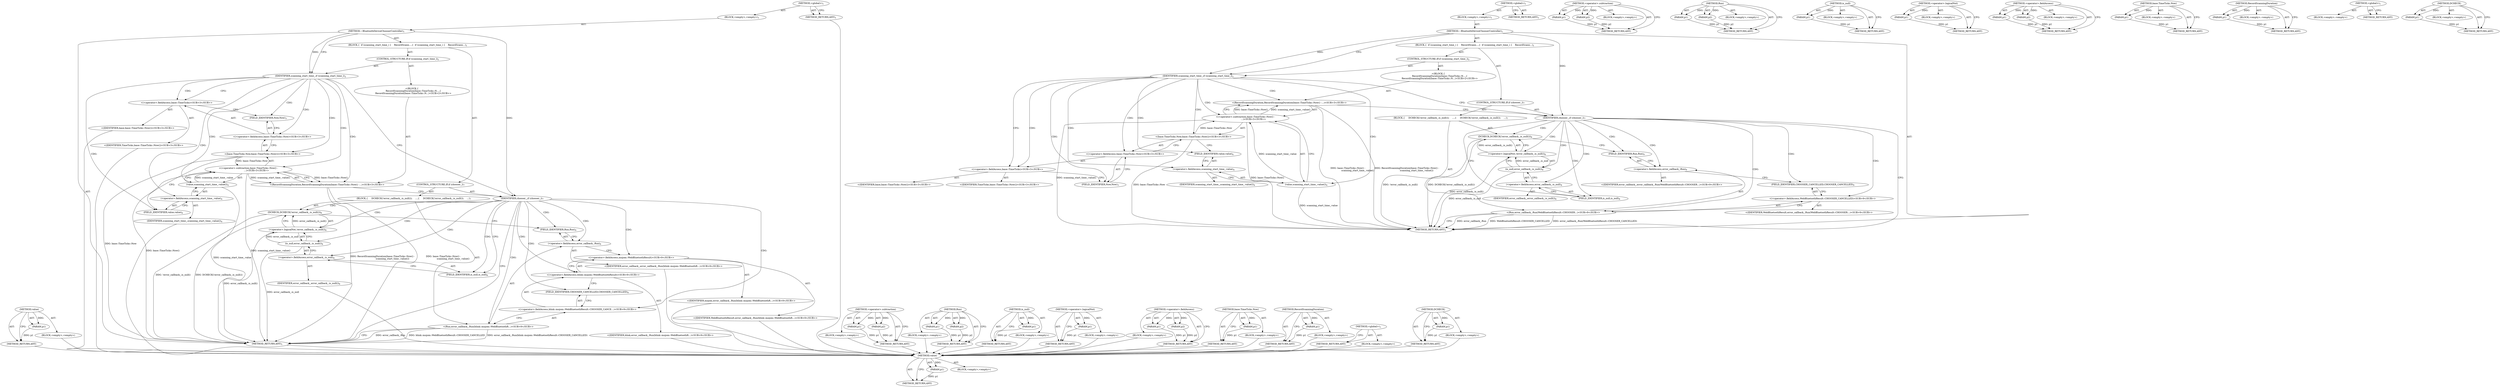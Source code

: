 digraph "DCHECK" {
vulnerable_86 [label=<(METHOD,value)>];
vulnerable_87 [label=<(PARAM,p1)>];
vulnerable_88 [label=<(BLOCK,&lt;empty&gt;,&lt;empty&gt;)>];
vulnerable_89 [label=<(METHOD_RETURN,ANY)>];
vulnerable_6 [label=<(METHOD,&lt;global&gt;)<SUB>1</SUB>>];
vulnerable_7 [label=<(BLOCK,&lt;empty&gt;,&lt;empty&gt;)<SUB>1</SUB>>];
vulnerable_8 [label=<(METHOD,~BluetoothDeviceChooserController)<SUB>1</SUB>>];
vulnerable_9 [label=<(BLOCK,{
  if (scanning_start_time_) {
    RecordScann...,{
  if (scanning_start_time_) {
    RecordScann...)<SUB>1</SUB>>];
vulnerable_10 [label=<(CONTROL_STRUCTURE,IF,if (scanning_start_time_))<SUB>2</SUB>>];
vulnerable_11 [label=<(IDENTIFIER,scanning_start_time_,if (scanning_start_time_))<SUB>2</SUB>>];
vulnerable_12 [label="<(BLOCK,{
    RecordScanningDuration(base::TimeTicks::N...,{
    RecordScanningDuration(base::TimeTicks::N...)<SUB>2</SUB>>"];
vulnerable_13 [label="<(RecordScanningDuration,RecordScanningDuration(base::TimeTicks::Now() -...)<SUB>3</SUB>>"];
vulnerable_14 [label="<(&lt;operator&gt;.subtraction,base::TimeTicks::Now() -
                      ...)<SUB>3</SUB>>"];
vulnerable_15 [label="<(base.TimeTicks.Now,base::TimeTicks::Now())<SUB>3</SUB>>"];
vulnerable_16 [label="<(&lt;operator&gt;.fieldAccess,base::TimeTicks::Now)<SUB>3</SUB>>"];
vulnerable_17 [label="<(&lt;operator&gt;.fieldAccess,base::TimeTicks)<SUB>3</SUB>>"];
vulnerable_18 [label="<(IDENTIFIER,base,base::TimeTicks::Now())<SUB>3</SUB>>"];
vulnerable_19 [label="<(IDENTIFIER,TimeTicks,base::TimeTicks::Now())<SUB>3</SUB>>"];
vulnerable_20 [label=<(FIELD_IDENTIFIER,Now,Now)<SUB>3</SUB>>];
vulnerable_21 [label=<(value,scanning_start_time_.value())<SUB>4</SUB>>];
vulnerable_22 [label=<(&lt;operator&gt;.fieldAccess,scanning_start_time_.value)<SUB>4</SUB>>];
vulnerable_23 [label=<(IDENTIFIER,scanning_start_time_,scanning_start_time_.value())<SUB>4</SUB>>];
vulnerable_24 [label=<(FIELD_IDENTIFIER,value,value)<SUB>4</SUB>>];
vulnerable_25 [label=<(CONTROL_STRUCTURE,IF,if (chooser_))<SUB>7</SUB>>];
vulnerable_26 [label=<(IDENTIFIER,chooser_,if (chooser_))<SUB>7</SUB>>];
vulnerable_27 [label=<(BLOCK,{
     DCHECK(!error_callback_.is_null());
    ...,{
     DCHECK(!error_callback_.is_null());
    ...)<SUB>7</SUB>>];
vulnerable_28 [label=<(DCHECK,DCHECK(!error_callback_.is_null()))<SUB>8</SUB>>];
vulnerable_29 [label=<(&lt;operator&gt;.logicalNot,!error_callback_.is_null())<SUB>8</SUB>>];
vulnerable_30 [label=<(is_null,error_callback_.is_null())<SUB>8</SUB>>];
vulnerable_31 [label=<(&lt;operator&gt;.fieldAccess,error_callback_.is_null)<SUB>8</SUB>>];
vulnerable_32 [label=<(IDENTIFIER,error_callback_,error_callback_.is_null())<SUB>8</SUB>>];
vulnerable_33 [label=<(FIELD_IDENTIFIER,is_null,is_null)<SUB>8</SUB>>];
vulnerable_34 [label="<(Run,error_callback_.Run(blink::mojom::WebBluetoothR...)<SUB>9</SUB>>"];
vulnerable_35 [label=<(&lt;operator&gt;.fieldAccess,error_callback_.Run)<SUB>9</SUB>>];
vulnerable_36 [label="<(IDENTIFIER,error_callback_,error_callback_.Run(blink::mojom::WebBluetoothR...)<SUB>9</SUB>>"];
vulnerable_37 [label=<(FIELD_IDENTIFIER,Run,Run)<SUB>9</SUB>>];
vulnerable_38 [label="<(&lt;operator&gt;.fieldAccess,blink::mojom::WebBluetoothResult::CHOOSER_CANCE...)<SUB>9</SUB>>"];
vulnerable_39 [label="<(&lt;operator&gt;.fieldAccess,blink::mojom::WebBluetoothResult)<SUB>9</SUB>>"];
vulnerable_40 [label="<(IDENTIFIER,blink,error_callback_.Run(blink::mojom::WebBluetoothR...)<SUB>9</SUB>>"];
vulnerable_41 [label="<(&lt;operator&gt;.fieldAccess,mojom::WebBluetoothResult)<SUB>9</SUB>>"];
vulnerable_42 [label="<(IDENTIFIER,mojom,error_callback_.Run(blink::mojom::WebBluetoothR...)<SUB>9</SUB>>"];
vulnerable_43 [label="<(IDENTIFIER,WebBluetoothResult,error_callback_.Run(blink::mojom::WebBluetoothR...)<SUB>9</SUB>>"];
vulnerable_44 [label=<(FIELD_IDENTIFIER,CHOOSER_CANCELLED,CHOOSER_CANCELLED)<SUB>9</SUB>>];
vulnerable_45 [label=<(METHOD_RETURN,ANY)<SUB>1</SUB>>];
vulnerable_47 [label=<(METHOD_RETURN,ANY)<SUB>1</SUB>>];
vulnerable_72 [label=<(METHOD,&lt;operator&gt;.subtraction)>];
vulnerable_73 [label=<(PARAM,p1)>];
vulnerable_74 [label=<(PARAM,p2)>];
vulnerable_75 [label=<(BLOCK,&lt;empty&gt;,&lt;empty&gt;)>];
vulnerable_76 [label=<(METHOD_RETURN,ANY)>];
vulnerable_102 [label=<(METHOD,Run)>];
vulnerable_103 [label=<(PARAM,p1)>];
vulnerable_104 [label=<(PARAM,p2)>];
vulnerable_105 [label=<(BLOCK,&lt;empty&gt;,&lt;empty&gt;)>];
vulnerable_106 [label=<(METHOD_RETURN,ANY)>];
vulnerable_98 [label=<(METHOD,is_null)>];
vulnerable_99 [label=<(PARAM,p1)>];
vulnerable_100 [label=<(BLOCK,&lt;empty&gt;,&lt;empty&gt;)>];
vulnerable_101 [label=<(METHOD_RETURN,ANY)>];
vulnerable_94 [label=<(METHOD,&lt;operator&gt;.logicalNot)>];
vulnerable_95 [label=<(PARAM,p1)>];
vulnerable_96 [label=<(BLOCK,&lt;empty&gt;,&lt;empty&gt;)>];
vulnerable_97 [label=<(METHOD_RETURN,ANY)>];
vulnerable_81 [label=<(METHOD,&lt;operator&gt;.fieldAccess)>];
vulnerable_82 [label=<(PARAM,p1)>];
vulnerable_83 [label=<(PARAM,p2)>];
vulnerable_84 [label=<(BLOCK,&lt;empty&gt;,&lt;empty&gt;)>];
vulnerable_85 [label=<(METHOD_RETURN,ANY)>];
vulnerable_77 [label=<(METHOD,base.TimeTicks.Now)>];
vulnerable_78 [label=<(PARAM,p1)>];
vulnerable_79 [label=<(BLOCK,&lt;empty&gt;,&lt;empty&gt;)>];
vulnerable_80 [label=<(METHOD_RETURN,ANY)>];
vulnerable_68 [label=<(METHOD,RecordScanningDuration)>];
vulnerable_69 [label=<(PARAM,p1)>];
vulnerable_70 [label=<(BLOCK,&lt;empty&gt;,&lt;empty&gt;)>];
vulnerable_71 [label=<(METHOD_RETURN,ANY)>];
vulnerable_62 [label=<(METHOD,&lt;global&gt;)<SUB>1</SUB>>];
vulnerable_63 [label=<(BLOCK,&lt;empty&gt;,&lt;empty&gt;)>];
vulnerable_64 [label=<(METHOD_RETURN,ANY)>];
vulnerable_90 [label=<(METHOD,DCHECK)>];
vulnerable_91 [label=<(PARAM,p1)>];
vulnerable_92 [label=<(BLOCK,&lt;empty&gt;,&lt;empty&gt;)>];
vulnerable_93 [label=<(METHOD_RETURN,ANY)>];
fixed_78 [label=<(METHOD,value)>];
fixed_79 [label=<(PARAM,p1)>];
fixed_80 [label=<(BLOCK,&lt;empty&gt;,&lt;empty&gt;)>];
fixed_81 [label=<(METHOD_RETURN,ANY)>];
fixed_6 [label=<(METHOD,&lt;global&gt;)<SUB>1</SUB>>];
fixed_7 [label=<(BLOCK,&lt;empty&gt;,&lt;empty&gt;)<SUB>1</SUB>>];
fixed_8 [label=<(METHOD,~BluetoothDeviceChooserController)<SUB>1</SUB>>];
fixed_9 [label=<(BLOCK,{
  if (scanning_start_time_) {
    RecordScann...,{
  if (scanning_start_time_) {
    RecordScann...)<SUB>1</SUB>>];
fixed_10 [label=<(CONTROL_STRUCTURE,IF,if (scanning_start_time_))<SUB>2</SUB>>];
fixed_11 [label=<(IDENTIFIER,scanning_start_time_,if (scanning_start_time_))<SUB>2</SUB>>];
fixed_12 [label="<(BLOCK,{
    RecordScanningDuration(base::TimeTicks::N...,{
    RecordScanningDuration(base::TimeTicks::N...)<SUB>2</SUB>>"];
fixed_13 [label="<(RecordScanningDuration,RecordScanningDuration(base::TimeTicks::Now() -...)<SUB>3</SUB>>"];
fixed_14 [label="<(&lt;operator&gt;.subtraction,base::TimeTicks::Now() -
                      ...)<SUB>3</SUB>>"];
fixed_15 [label="<(base.TimeTicks.Now,base::TimeTicks::Now())<SUB>3</SUB>>"];
fixed_16 [label="<(&lt;operator&gt;.fieldAccess,base::TimeTicks::Now)<SUB>3</SUB>>"];
fixed_17 [label="<(&lt;operator&gt;.fieldAccess,base::TimeTicks)<SUB>3</SUB>>"];
fixed_18 [label="<(IDENTIFIER,base,base::TimeTicks::Now())<SUB>3</SUB>>"];
fixed_19 [label="<(IDENTIFIER,TimeTicks,base::TimeTicks::Now())<SUB>3</SUB>>"];
fixed_20 [label=<(FIELD_IDENTIFIER,Now,Now)<SUB>3</SUB>>];
fixed_21 [label=<(value,scanning_start_time_.value())<SUB>4</SUB>>];
fixed_22 [label=<(&lt;operator&gt;.fieldAccess,scanning_start_time_.value)<SUB>4</SUB>>];
fixed_23 [label=<(IDENTIFIER,scanning_start_time_,scanning_start_time_.value())<SUB>4</SUB>>];
fixed_24 [label=<(FIELD_IDENTIFIER,value,value)<SUB>4</SUB>>];
fixed_25 [label=<(CONTROL_STRUCTURE,IF,if (chooser_))<SUB>7</SUB>>];
fixed_26 [label=<(IDENTIFIER,chooser_,if (chooser_))<SUB>7</SUB>>];
fixed_27 [label=<(BLOCK,{
     DCHECK(!error_callback_.is_null());
    ...,{
     DCHECK(!error_callback_.is_null());
    ...)<SUB>7</SUB>>];
fixed_28 [label=<(DCHECK,DCHECK(!error_callback_.is_null()))<SUB>8</SUB>>];
fixed_29 [label=<(&lt;operator&gt;.logicalNot,!error_callback_.is_null())<SUB>8</SUB>>];
fixed_30 [label=<(is_null,error_callback_.is_null())<SUB>8</SUB>>];
fixed_31 [label=<(&lt;operator&gt;.fieldAccess,error_callback_.is_null)<SUB>8</SUB>>];
fixed_32 [label=<(IDENTIFIER,error_callback_,error_callback_.is_null())<SUB>8</SUB>>];
fixed_33 [label=<(FIELD_IDENTIFIER,is_null,is_null)<SUB>8</SUB>>];
fixed_34 [label="<(Run,error_callback_.Run(WebBluetoothResult::CHOOSER...)<SUB>9</SUB>>"];
fixed_35 [label=<(&lt;operator&gt;.fieldAccess,error_callback_.Run)<SUB>9</SUB>>];
fixed_36 [label="<(IDENTIFIER,error_callback_,error_callback_.Run(WebBluetoothResult::CHOOSER...)<SUB>9</SUB>>"];
fixed_37 [label=<(FIELD_IDENTIFIER,Run,Run)<SUB>9</SUB>>];
fixed_38 [label="<(&lt;operator&gt;.fieldAccess,WebBluetoothResult::CHOOSER_CANCELLED)<SUB>9</SUB>>"];
fixed_39 [label="<(IDENTIFIER,WebBluetoothResult,error_callback_.Run(WebBluetoothResult::CHOOSER...)<SUB>9</SUB>>"];
fixed_40 [label=<(FIELD_IDENTIFIER,CHOOSER_CANCELLED,CHOOSER_CANCELLED)<SUB>9</SUB>>];
fixed_41 [label=<(METHOD_RETURN,ANY)<SUB>1</SUB>>];
fixed_43 [label=<(METHOD_RETURN,ANY)<SUB>1</SUB>>];
fixed_64 [label=<(METHOD,&lt;operator&gt;.subtraction)>];
fixed_65 [label=<(PARAM,p1)>];
fixed_66 [label=<(PARAM,p2)>];
fixed_67 [label=<(BLOCK,&lt;empty&gt;,&lt;empty&gt;)>];
fixed_68 [label=<(METHOD_RETURN,ANY)>];
fixed_94 [label=<(METHOD,Run)>];
fixed_95 [label=<(PARAM,p1)>];
fixed_96 [label=<(PARAM,p2)>];
fixed_97 [label=<(BLOCK,&lt;empty&gt;,&lt;empty&gt;)>];
fixed_98 [label=<(METHOD_RETURN,ANY)>];
fixed_90 [label=<(METHOD,is_null)>];
fixed_91 [label=<(PARAM,p1)>];
fixed_92 [label=<(BLOCK,&lt;empty&gt;,&lt;empty&gt;)>];
fixed_93 [label=<(METHOD_RETURN,ANY)>];
fixed_86 [label=<(METHOD,&lt;operator&gt;.logicalNot)>];
fixed_87 [label=<(PARAM,p1)>];
fixed_88 [label=<(BLOCK,&lt;empty&gt;,&lt;empty&gt;)>];
fixed_89 [label=<(METHOD_RETURN,ANY)>];
fixed_73 [label=<(METHOD,&lt;operator&gt;.fieldAccess)>];
fixed_74 [label=<(PARAM,p1)>];
fixed_75 [label=<(PARAM,p2)>];
fixed_76 [label=<(BLOCK,&lt;empty&gt;,&lt;empty&gt;)>];
fixed_77 [label=<(METHOD_RETURN,ANY)>];
fixed_69 [label=<(METHOD,base.TimeTicks.Now)>];
fixed_70 [label=<(PARAM,p1)>];
fixed_71 [label=<(BLOCK,&lt;empty&gt;,&lt;empty&gt;)>];
fixed_72 [label=<(METHOD_RETURN,ANY)>];
fixed_60 [label=<(METHOD,RecordScanningDuration)>];
fixed_61 [label=<(PARAM,p1)>];
fixed_62 [label=<(BLOCK,&lt;empty&gt;,&lt;empty&gt;)>];
fixed_63 [label=<(METHOD_RETURN,ANY)>];
fixed_54 [label=<(METHOD,&lt;global&gt;)<SUB>1</SUB>>];
fixed_55 [label=<(BLOCK,&lt;empty&gt;,&lt;empty&gt;)>];
fixed_56 [label=<(METHOD_RETURN,ANY)>];
fixed_82 [label=<(METHOD,DCHECK)>];
fixed_83 [label=<(PARAM,p1)>];
fixed_84 [label=<(BLOCK,&lt;empty&gt;,&lt;empty&gt;)>];
fixed_85 [label=<(METHOD_RETURN,ANY)>];
vulnerable_86 -> vulnerable_87  [key=0, label="AST: "];
vulnerable_86 -> vulnerable_87  [key=1, label="DDG: "];
vulnerable_86 -> vulnerable_88  [key=0, label="AST: "];
vulnerable_86 -> vulnerable_89  [key=0, label="AST: "];
vulnerable_86 -> vulnerable_89  [key=1, label="CFG: "];
vulnerable_87 -> vulnerable_89  [key=0, label="DDG: p1"];
vulnerable_88 -> fixed_78  [key=0];
vulnerable_89 -> fixed_78  [key=0];
vulnerable_6 -> vulnerable_7  [key=0, label="AST: "];
vulnerable_6 -> vulnerable_47  [key=0, label="AST: "];
vulnerable_6 -> vulnerable_47  [key=1, label="CFG: "];
vulnerable_7 -> vulnerable_8  [key=0, label="AST: "];
vulnerable_8 -> vulnerable_9  [key=0, label="AST: "];
vulnerable_8 -> vulnerable_45  [key=0, label="AST: "];
vulnerable_8 -> vulnerable_11  [key=0, label="CFG: "];
vulnerable_8 -> vulnerable_11  [key=1, label="DDG: "];
vulnerable_8 -> vulnerable_26  [key=0, label="DDG: "];
vulnerable_9 -> vulnerable_10  [key=0, label="AST: "];
vulnerable_9 -> vulnerable_25  [key=0, label="AST: "];
vulnerable_10 -> vulnerable_11  [key=0, label="AST: "];
vulnerable_10 -> vulnerable_12  [key=0, label="AST: "];
vulnerable_11 -> vulnerable_26  [key=0, label="CFG: "];
vulnerable_11 -> vulnerable_17  [key=0, label="CFG: "];
vulnerable_11 -> vulnerable_17  [key=1, label="CDG: "];
vulnerable_11 -> vulnerable_24  [key=0, label="CDG: "];
vulnerable_11 -> vulnerable_16  [key=0, label="CDG: "];
vulnerable_11 -> vulnerable_15  [key=0, label="CDG: "];
vulnerable_11 -> vulnerable_13  [key=0, label="CDG: "];
vulnerable_11 -> vulnerable_21  [key=0, label="CDG: "];
vulnerable_11 -> vulnerable_14  [key=0, label="CDG: "];
vulnerable_11 -> vulnerable_20  [key=0, label="CDG: "];
vulnerable_11 -> vulnerable_22  [key=0, label="CDG: "];
vulnerable_12 -> vulnerable_13  [key=0, label="AST: "];
vulnerable_13 -> vulnerable_14  [key=0, label="AST: "];
vulnerable_13 -> vulnerable_26  [key=0, label="CFG: "];
vulnerable_13 -> vulnerable_45  [key=0, label="DDG: base::TimeTicks::Now() -
                           scanning_start_time_.value()"];
vulnerable_13 -> vulnerable_45  [key=1, label="DDG: RecordScanningDuration(base::TimeTicks::Now() -
                           scanning_start_time_.value())"];
vulnerable_14 -> vulnerable_15  [key=0, label="AST: "];
vulnerable_14 -> vulnerable_21  [key=0, label="AST: "];
vulnerable_14 -> vulnerable_13  [key=0, label="CFG: "];
vulnerable_14 -> vulnerable_13  [key=1, label="DDG: base::TimeTicks::Now()"];
vulnerable_14 -> vulnerable_13  [key=2, label="DDG: scanning_start_time_.value()"];
vulnerable_14 -> vulnerable_45  [key=0, label="DDG: base::TimeTicks::Now()"];
vulnerable_14 -> vulnerable_45  [key=1, label="DDG: scanning_start_time_.value()"];
vulnerable_15 -> vulnerable_16  [key=0, label="AST: "];
vulnerable_15 -> vulnerable_24  [key=0, label="CFG: "];
vulnerable_15 -> vulnerable_45  [key=0, label="DDG: base::TimeTicks::Now"];
vulnerable_15 -> vulnerable_14  [key=0, label="DDG: base::TimeTicks::Now"];
vulnerable_16 -> vulnerable_17  [key=0, label="AST: "];
vulnerable_16 -> vulnerable_20  [key=0, label="AST: "];
vulnerable_16 -> vulnerable_15  [key=0, label="CFG: "];
vulnerable_17 -> vulnerable_18  [key=0, label="AST: "];
vulnerable_17 -> vulnerable_19  [key=0, label="AST: "];
vulnerable_17 -> vulnerable_20  [key=0, label="CFG: "];
vulnerable_18 -> fixed_78  [key=0];
vulnerable_19 -> fixed_78  [key=0];
vulnerable_20 -> vulnerable_16  [key=0, label="CFG: "];
vulnerable_21 -> vulnerable_22  [key=0, label="AST: "];
vulnerable_21 -> vulnerable_14  [key=0, label="CFG: "];
vulnerable_21 -> vulnerable_14  [key=1, label="DDG: scanning_start_time_.value"];
vulnerable_21 -> vulnerable_45  [key=0, label="DDG: scanning_start_time_.value"];
vulnerable_22 -> vulnerable_23  [key=0, label="AST: "];
vulnerable_22 -> vulnerable_24  [key=0, label="AST: "];
vulnerable_22 -> vulnerable_21  [key=0, label="CFG: "];
vulnerable_23 -> fixed_78  [key=0];
vulnerable_24 -> vulnerable_22  [key=0, label="CFG: "];
vulnerable_25 -> vulnerable_26  [key=0, label="AST: "];
vulnerable_25 -> vulnerable_27  [key=0, label="AST: "];
vulnerable_26 -> vulnerable_45  [key=0, label="CFG: "];
vulnerable_26 -> vulnerable_33  [key=0, label="CFG: "];
vulnerable_26 -> vulnerable_33  [key=1, label="CDG: "];
vulnerable_26 -> vulnerable_30  [key=0, label="CDG: "];
vulnerable_26 -> vulnerable_34  [key=0, label="CDG: "];
vulnerable_26 -> vulnerable_28  [key=0, label="CDG: "];
vulnerable_26 -> vulnerable_37  [key=0, label="CDG: "];
vulnerable_26 -> vulnerable_38  [key=0, label="CDG: "];
vulnerable_26 -> vulnerable_41  [key=0, label="CDG: "];
vulnerable_26 -> vulnerable_29  [key=0, label="CDG: "];
vulnerable_26 -> vulnerable_44  [key=0, label="CDG: "];
vulnerable_26 -> vulnerable_35  [key=0, label="CDG: "];
vulnerable_26 -> vulnerable_39  [key=0, label="CDG: "];
vulnerable_26 -> vulnerable_31  [key=0, label="CDG: "];
vulnerable_27 -> vulnerable_28  [key=0, label="AST: "];
vulnerable_27 -> vulnerable_34  [key=0, label="AST: "];
vulnerable_28 -> vulnerable_29  [key=0, label="AST: "];
vulnerable_28 -> vulnerable_37  [key=0, label="CFG: "];
vulnerable_28 -> vulnerable_45  [key=0, label="DDG: !error_callback_.is_null()"];
vulnerable_28 -> vulnerable_45  [key=1, label="DDG: DCHECK(!error_callback_.is_null())"];
vulnerable_29 -> vulnerable_30  [key=0, label="AST: "];
vulnerable_29 -> vulnerable_28  [key=0, label="CFG: "];
vulnerable_29 -> vulnerable_28  [key=1, label="DDG: error_callback_.is_null()"];
vulnerable_29 -> vulnerable_45  [key=0, label="DDG: error_callback_.is_null()"];
vulnerable_30 -> vulnerable_31  [key=0, label="AST: "];
vulnerable_30 -> vulnerable_29  [key=0, label="CFG: "];
vulnerable_30 -> vulnerable_29  [key=1, label="DDG: error_callback_.is_null"];
vulnerable_30 -> vulnerable_45  [key=0, label="DDG: error_callback_.is_null"];
vulnerable_31 -> vulnerable_32  [key=0, label="AST: "];
vulnerable_31 -> vulnerable_33  [key=0, label="AST: "];
vulnerable_31 -> vulnerable_30  [key=0, label="CFG: "];
vulnerable_32 -> fixed_78  [key=0];
vulnerable_33 -> vulnerable_31  [key=0, label="CFG: "];
vulnerable_34 -> vulnerable_35  [key=0, label="AST: "];
vulnerable_34 -> vulnerable_38  [key=0, label="AST: "];
vulnerable_34 -> vulnerable_45  [key=0, label="CFG: "];
vulnerable_34 -> vulnerable_45  [key=1, label="DDG: error_callback_.Run"];
vulnerable_34 -> vulnerable_45  [key=2, label="DDG: blink::mojom::WebBluetoothResult::CHOOSER_CANCELLED"];
vulnerable_34 -> vulnerable_45  [key=3, label="DDG: error_callback_.Run(blink::mojom::WebBluetoothResult::CHOOSER_CANCELLED)"];
vulnerable_35 -> vulnerable_36  [key=0, label="AST: "];
vulnerable_35 -> vulnerable_37  [key=0, label="AST: "];
vulnerable_35 -> vulnerable_41  [key=0, label="CFG: "];
vulnerable_36 -> fixed_78  [key=0];
vulnerable_37 -> vulnerable_35  [key=0, label="CFG: "];
vulnerable_38 -> vulnerable_39  [key=0, label="AST: "];
vulnerable_38 -> vulnerable_44  [key=0, label="AST: "];
vulnerable_38 -> vulnerable_34  [key=0, label="CFG: "];
vulnerable_39 -> vulnerable_40  [key=0, label="AST: "];
vulnerable_39 -> vulnerable_41  [key=0, label="AST: "];
vulnerable_39 -> vulnerable_44  [key=0, label="CFG: "];
vulnerable_40 -> fixed_78  [key=0];
vulnerable_41 -> vulnerable_42  [key=0, label="AST: "];
vulnerable_41 -> vulnerable_43  [key=0, label="AST: "];
vulnerable_41 -> vulnerable_39  [key=0, label="CFG: "];
vulnerable_42 -> fixed_78  [key=0];
vulnerable_43 -> fixed_78  [key=0];
vulnerable_44 -> vulnerable_38  [key=0, label="CFG: "];
vulnerable_45 -> fixed_78  [key=0];
vulnerable_47 -> fixed_78  [key=0];
vulnerable_72 -> vulnerable_73  [key=0, label="AST: "];
vulnerable_72 -> vulnerable_73  [key=1, label="DDG: "];
vulnerable_72 -> vulnerable_75  [key=0, label="AST: "];
vulnerable_72 -> vulnerable_74  [key=0, label="AST: "];
vulnerable_72 -> vulnerable_74  [key=1, label="DDG: "];
vulnerable_72 -> vulnerable_76  [key=0, label="AST: "];
vulnerable_72 -> vulnerable_76  [key=1, label="CFG: "];
vulnerable_73 -> vulnerable_76  [key=0, label="DDG: p1"];
vulnerable_74 -> vulnerable_76  [key=0, label="DDG: p2"];
vulnerable_75 -> fixed_78  [key=0];
vulnerable_76 -> fixed_78  [key=0];
vulnerable_102 -> vulnerable_103  [key=0, label="AST: "];
vulnerable_102 -> vulnerable_103  [key=1, label="DDG: "];
vulnerable_102 -> vulnerable_105  [key=0, label="AST: "];
vulnerable_102 -> vulnerable_104  [key=0, label="AST: "];
vulnerable_102 -> vulnerable_104  [key=1, label="DDG: "];
vulnerable_102 -> vulnerable_106  [key=0, label="AST: "];
vulnerable_102 -> vulnerable_106  [key=1, label="CFG: "];
vulnerable_103 -> vulnerable_106  [key=0, label="DDG: p1"];
vulnerable_104 -> vulnerable_106  [key=0, label="DDG: p2"];
vulnerable_105 -> fixed_78  [key=0];
vulnerable_106 -> fixed_78  [key=0];
vulnerable_98 -> vulnerable_99  [key=0, label="AST: "];
vulnerable_98 -> vulnerable_99  [key=1, label="DDG: "];
vulnerable_98 -> vulnerable_100  [key=0, label="AST: "];
vulnerable_98 -> vulnerable_101  [key=0, label="AST: "];
vulnerable_98 -> vulnerable_101  [key=1, label="CFG: "];
vulnerable_99 -> vulnerable_101  [key=0, label="DDG: p1"];
vulnerable_100 -> fixed_78  [key=0];
vulnerable_101 -> fixed_78  [key=0];
vulnerable_94 -> vulnerable_95  [key=0, label="AST: "];
vulnerable_94 -> vulnerable_95  [key=1, label="DDG: "];
vulnerable_94 -> vulnerable_96  [key=0, label="AST: "];
vulnerable_94 -> vulnerable_97  [key=0, label="AST: "];
vulnerable_94 -> vulnerable_97  [key=1, label="CFG: "];
vulnerable_95 -> vulnerable_97  [key=0, label="DDG: p1"];
vulnerable_96 -> fixed_78  [key=0];
vulnerable_97 -> fixed_78  [key=0];
vulnerable_81 -> vulnerable_82  [key=0, label="AST: "];
vulnerable_81 -> vulnerable_82  [key=1, label="DDG: "];
vulnerable_81 -> vulnerable_84  [key=0, label="AST: "];
vulnerable_81 -> vulnerable_83  [key=0, label="AST: "];
vulnerable_81 -> vulnerable_83  [key=1, label="DDG: "];
vulnerable_81 -> vulnerable_85  [key=0, label="AST: "];
vulnerable_81 -> vulnerable_85  [key=1, label="CFG: "];
vulnerable_82 -> vulnerable_85  [key=0, label="DDG: p1"];
vulnerable_83 -> vulnerable_85  [key=0, label="DDG: p2"];
vulnerable_84 -> fixed_78  [key=0];
vulnerable_85 -> fixed_78  [key=0];
vulnerable_77 -> vulnerable_78  [key=0, label="AST: "];
vulnerable_77 -> vulnerable_78  [key=1, label="DDG: "];
vulnerable_77 -> vulnerable_79  [key=0, label="AST: "];
vulnerable_77 -> vulnerable_80  [key=0, label="AST: "];
vulnerable_77 -> vulnerable_80  [key=1, label="CFG: "];
vulnerable_78 -> vulnerable_80  [key=0, label="DDG: p1"];
vulnerable_79 -> fixed_78  [key=0];
vulnerable_80 -> fixed_78  [key=0];
vulnerable_68 -> vulnerable_69  [key=0, label="AST: "];
vulnerable_68 -> vulnerable_69  [key=1, label="DDG: "];
vulnerable_68 -> vulnerable_70  [key=0, label="AST: "];
vulnerable_68 -> vulnerable_71  [key=0, label="AST: "];
vulnerable_68 -> vulnerable_71  [key=1, label="CFG: "];
vulnerable_69 -> vulnerable_71  [key=0, label="DDG: p1"];
vulnerable_70 -> fixed_78  [key=0];
vulnerable_71 -> fixed_78  [key=0];
vulnerable_62 -> vulnerable_63  [key=0, label="AST: "];
vulnerable_62 -> vulnerable_64  [key=0, label="AST: "];
vulnerable_62 -> vulnerable_64  [key=1, label="CFG: "];
vulnerable_63 -> fixed_78  [key=0];
vulnerable_64 -> fixed_78  [key=0];
vulnerable_90 -> vulnerable_91  [key=0, label="AST: "];
vulnerable_90 -> vulnerable_91  [key=1, label="DDG: "];
vulnerable_90 -> vulnerable_92  [key=0, label="AST: "];
vulnerable_90 -> vulnerable_93  [key=0, label="AST: "];
vulnerable_90 -> vulnerable_93  [key=1, label="CFG: "];
vulnerable_91 -> vulnerable_93  [key=0, label="DDG: p1"];
vulnerable_92 -> fixed_78  [key=0];
vulnerable_93 -> fixed_78  [key=0];
fixed_78 -> fixed_79  [key=0, label="AST: "];
fixed_78 -> fixed_79  [key=1, label="DDG: "];
fixed_78 -> fixed_80  [key=0, label="AST: "];
fixed_78 -> fixed_81  [key=0, label="AST: "];
fixed_78 -> fixed_81  [key=1, label="CFG: "];
fixed_79 -> fixed_81  [key=0, label="DDG: p1"];
fixed_6 -> fixed_7  [key=0, label="AST: "];
fixed_6 -> fixed_43  [key=0, label="AST: "];
fixed_6 -> fixed_43  [key=1, label="CFG: "];
fixed_7 -> fixed_8  [key=0, label="AST: "];
fixed_8 -> fixed_9  [key=0, label="AST: "];
fixed_8 -> fixed_41  [key=0, label="AST: "];
fixed_8 -> fixed_11  [key=0, label="CFG: "];
fixed_8 -> fixed_11  [key=1, label="DDG: "];
fixed_8 -> fixed_26  [key=0, label="DDG: "];
fixed_9 -> fixed_10  [key=0, label="AST: "];
fixed_9 -> fixed_25  [key=0, label="AST: "];
fixed_10 -> fixed_11  [key=0, label="AST: "];
fixed_10 -> fixed_12  [key=0, label="AST: "];
fixed_11 -> fixed_26  [key=0, label="CFG: "];
fixed_11 -> fixed_17  [key=0, label="CFG: "];
fixed_11 -> fixed_17  [key=1, label="CDG: "];
fixed_11 -> fixed_24  [key=0, label="CDG: "];
fixed_11 -> fixed_16  [key=0, label="CDG: "];
fixed_11 -> fixed_15  [key=0, label="CDG: "];
fixed_11 -> fixed_13  [key=0, label="CDG: "];
fixed_11 -> fixed_21  [key=0, label="CDG: "];
fixed_11 -> fixed_14  [key=0, label="CDG: "];
fixed_11 -> fixed_20  [key=0, label="CDG: "];
fixed_11 -> fixed_22  [key=0, label="CDG: "];
fixed_12 -> fixed_13  [key=0, label="AST: "];
fixed_13 -> fixed_14  [key=0, label="AST: "];
fixed_13 -> fixed_26  [key=0, label="CFG: "];
fixed_13 -> fixed_41  [key=0, label="DDG: base::TimeTicks::Now() -
                           scanning_start_time_.value()"];
fixed_13 -> fixed_41  [key=1, label="DDG: RecordScanningDuration(base::TimeTicks::Now() -
                           scanning_start_time_.value())"];
fixed_14 -> fixed_15  [key=0, label="AST: "];
fixed_14 -> fixed_21  [key=0, label="AST: "];
fixed_14 -> fixed_13  [key=0, label="CFG: "];
fixed_14 -> fixed_13  [key=1, label="DDG: base::TimeTicks::Now()"];
fixed_14 -> fixed_13  [key=2, label="DDG: scanning_start_time_.value()"];
fixed_14 -> fixed_41  [key=0, label="DDG: base::TimeTicks::Now()"];
fixed_14 -> fixed_41  [key=1, label="DDG: scanning_start_time_.value()"];
fixed_15 -> fixed_16  [key=0, label="AST: "];
fixed_15 -> fixed_24  [key=0, label="CFG: "];
fixed_15 -> fixed_41  [key=0, label="DDG: base::TimeTicks::Now"];
fixed_15 -> fixed_14  [key=0, label="DDG: base::TimeTicks::Now"];
fixed_16 -> fixed_17  [key=0, label="AST: "];
fixed_16 -> fixed_20  [key=0, label="AST: "];
fixed_16 -> fixed_15  [key=0, label="CFG: "];
fixed_17 -> fixed_18  [key=0, label="AST: "];
fixed_17 -> fixed_19  [key=0, label="AST: "];
fixed_17 -> fixed_20  [key=0, label="CFG: "];
fixed_20 -> fixed_16  [key=0, label="CFG: "];
fixed_21 -> fixed_22  [key=0, label="AST: "];
fixed_21 -> fixed_14  [key=0, label="CFG: "];
fixed_21 -> fixed_14  [key=1, label="DDG: scanning_start_time_.value"];
fixed_21 -> fixed_41  [key=0, label="DDG: scanning_start_time_.value"];
fixed_22 -> fixed_23  [key=0, label="AST: "];
fixed_22 -> fixed_24  [key=0, label="AST: "];
fixed_22 -> fixed_21  [key=0, label="CFG: "];
fixed_24 -> fixed_22  [key=0, label="CFG: "];
fixed_25 -> fixed_26  [key=0, label="AST: "];
fixed_25 -> fixed_27  [key=0, label="AST: "];
fixed_26 -> fixed_41  [key=0, label="CFG: "];
fixed_26 -> fixed_33  [key=0, label="CFG: "];
fixed_26 -> fixed_33  [key=1, label="CDG: "];
fixed_26 -> fixed_30  [key=0, label="CDG: "];
fixed_26 -> fixed_34  [key=0, label="CDG: "];
fixed_26 -> fixed_28  [key=0, label="CDG: "];
fixed_26 -> fixed_37  [key=0, label="CDG: "];
fixed_26 -> fixed_38  [key=0, label="CDG: "];
fixed_26 -> fixed_40  [key=0, label="CDG: "];
fixed_26 -> fixed_29  [key=0, label="CDG: "];
fixed_26 -> fixed_35  [key=0, label="CDG: "];
fixed_26 -> fixed_31  [key=0, label="CDG: "];
fixed_27 -> fixed_28  [key=0, label="AST: "];
fixed_27 -> fixed_34  [key=0, label="AST: "];
fixed_28 -> fixed_29  [key=0, label="AST: "];
fixed_28 -> fixed_37  [key=0, label="CFG: "];
fixed_28 -> fixed_41  [key=0, label="DDG: !error_callback_.is_null()"];
fixed_28 -> fixed_41  [key=1, label="DDG: DCHECK(!error_callback_.is_null())"];
fixed_29 -> fixed_30  [key=0, label="AST: "];
fixed_29 -> fixed_28  [key=0, label="CFG: "];
fixed_29 -> fixed_28  [key=1, label="DDG: error_callback_.is_null()"];
fixed_29 -> fixed_41  [key=0, label="DDG: error_callback_.is_null()"];
fixed_30 -> fixed_31  [key=0, label="AST: "];
fixed_30 -> fixed_29  [key=0, label="CFG: "];
fixed_30 -> fixed_29  [key=1, label="DDG: error_callback_.is_null"];
fixed_30 -> fixed_41  [key=0, label="DDG: error_callback_.is_null"];
fixed_31 -> fixed_32  [key=0, label="AST: "];
fixed_31 -> fixed_33  [key=0, label="AST: "];
fixed_31 -> fixed_30  [key=0, label="CFG: "];
fixed_33 -> fixed_31  [key=0, label="CFG: "];
fixed_34 -> fixed_35  [key=0, label="AST: "];
fixed_34 -> fixed_38  [key=0, label="AST: "];
fixed_34 -> fixed_41  [key=0, label="CFG: "];
fixed_34 -> fixed_41  [key=1, label="DDG: error_callback_.Run"];
fixed_34 -> fixed_41  [key=2, label="DDG: WebBluetoothResult::CHOOSER_CANCELLED"];
fixed_34 -> fixed_41  [key=3, label="DDG: error_callback_.Run(WebBluetoothResult::CHOOSER_CANCELLED)"];
fixed_35 -> fixed_36  [key=0, label="AST: "];
fixed_35 -> fixed_37  [key=0, label="AST: "];
fixed_35 -> fixed_40  [key=0, label="CFG: "];
fixed_37 -> fixed_35  [key=0, label="CFG: "];
fixed_38 -> fixed_39  [key=0, label="AST: "];
fixed_38 -> fixed_40  [key=0, label="AST: "];
fixed_38 -> fixed_34  [key=0, label="CFG: "];
fixed_40 -> fixed_38  [key=0, label="CFG: "];
fixed_64 -> fixed_65  [key=0, label="AST: "];
fixed_64 -> fixed_65  [key=1, label="DDG: "];
fixed_64 -> fixed_67  [key=0, label="AST: "];
fixed_64 -> fixed_66  [key=0, label="AST: "];
fixed_64 -> fixed_66  [key=1, label="DDG: "];
fixed_64 -> fixed_68  [key=0, label="AST: "];
fixed_64 -> fixed_68  [key=1, label="CFG: "];
fixed_65 -> fixed_68  [key=0, label="DDG: p1"];
fixed_66 -> fixed_68  [key=0, label="DDG: p2"];
fixed_94 -> fixed_95  [key=0, label="AST: "];
fixed_94 -> fixed_95  [key=1, label="DDG: "];
fixed_94 -> fixed_97  [key=0, label="AST: "];
fixed_94 -> fixed_96  [key=0, label="AST: "];
fixed_94 -> fixed_96  [key=1, label="DDG: "];
fixed_94 -> fixed_98  [key=0, label="AST: "];
fixed_94 -> fixed_98  [key=1, label="CFG: "];
fixed_95 -> fixed_98  [key=0, label="DDG: p1"];
fixed_96 -> fixed_98  [key=0, label="DDG: p2"];
fixed_90 -> fixed_91  [key=0, label="AST: "];
fixed_90 -> fixed_91  [key=1, label="DDG: "];
fixed_90 -> fixed_92  [key=0, label="AST: "];
fixed_90 -> fixed_93  [key=0, label="AST: "];
fixed_90 -> fixed_93  [key=1, label="CFG: "];
fixed_91 -> fixed_93  [key=0, label="DDG: p1"];
fixed_86 -> fixed_87  [key=0, label="AST: "];
fixed_86 -> fixed_87  [key=1, label="DDG: "];
fixed_86 -> fixed_88  [key=0, label="AST: "];
fixed_86 -> fixed_89  [key=0, label="AST: "];
fixed_86 -> fixed_89  [key=1, label="CFG: "];
fixed_87 -> fixed_89  [key=0, label="DDG: p1"];
fixed_73 -> fixed_74  [key=0, label="AST: "];
fixed_73 -> fixed_74  [key=1, label="DDG: "];
fixed_73 -> fixed_76  [key=0, label="AST: "];
fixed_73 -> fixed_75  [key=0, label="AST: "];
fixed_73 -> fixed_75  [key=1, label="DDG: "];
fixed_73 -> fixed_77  [key=0, label="AST: "];
fixed_73 -> fixed_77  [key=1, label="CFG: "];
fixed_74 -> fixed_77  [key=0, label="DDG: p1"];
fixed_75 -> fixed_77  [key=0, label="DDG: p2"];
fixed_69 -> fixed_70  [key=0, label="AST: "];
fixed_69 -> fixed_70  [key=1, label="DDG: "];
fixed_69 -> fixed_71  [key=0, label="AST: "];
fixed_69 -> fixed_72  [key=0, label="AST: "];
fixed_69 -> fixed_72  [key=1, label="CFG: "];
fixed_70 -> fixed_72  [key=0, label="DDG: p1"];
fixed_60 -> fixed_61  [key=0, label="AST: "];
fixed_60 -> fixed_61  [key=1, label="DDG: "];
fixed_60 -> fixed_62  [key=0, label="AST: "];
fixed_60 -> fixed_63  [key=0, label="AST: "];
fixed_60 -> fixed_63  [key=1, label="CFG: "];
fixed_61 -> fixed_63  [key=0, label="DDG: p1"];
fixed_54 -> fixed_55  [key=0, label="AST: "];
fixed_54 -> fixed_56  [key=0, label="AST: "];
fixed_54 -> fixed_56  [key=1, label="CFG: "];
fixed_82 -> fixed_83  [key=0, label="AST: "];
fixed_82 -> fixed_83  [key=1, label="DDG: "];
fixed_82 -> fixed_84  [key=0, label="AST: "];
fixed_82 -> fixed_85  [key=0, label="AST: "];
fixed_82 -> fixed_85  [key=1, label="CFG: "];
fixed_83 -> fixed_85  [key=0, label="DDG: p1"];
}
